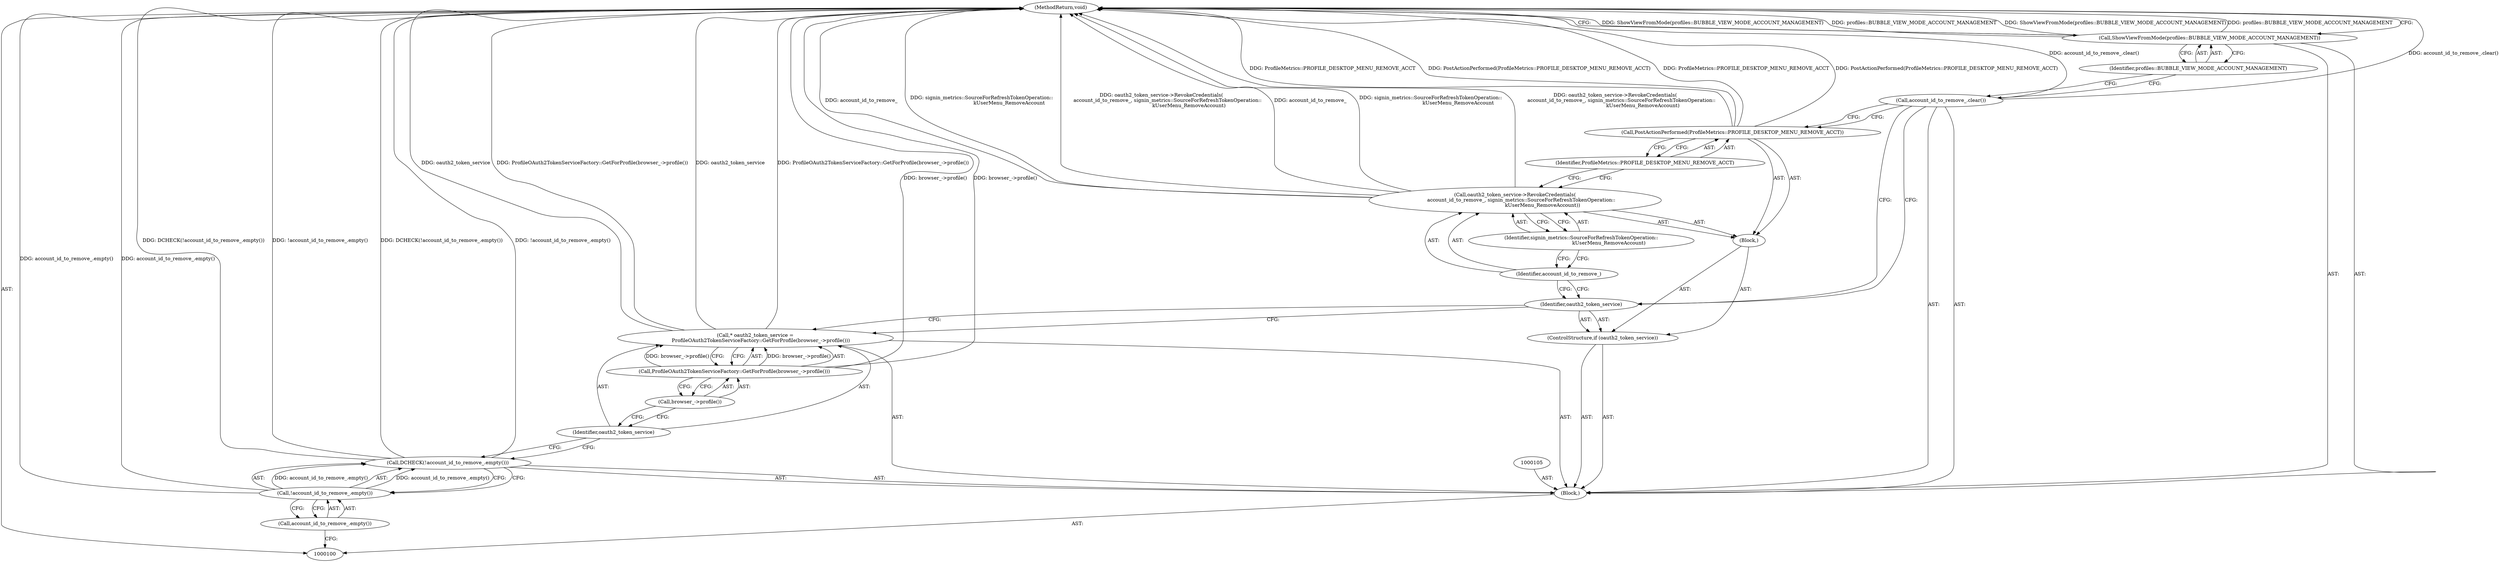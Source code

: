 digraph "0_Chrome_282f53ffdc3b1902da86f6a0791af736837efbf8_3" {
"1000121" [label="(MethodReturn,void)"];
"1000101" [label="(Block,)"];
"1000118" [label="(Call,account_id_to_remove_.clear())"];
"1000120" [label="(Identifier,profiles::BUBBLE_VIEW_MODE_ACCOUNT_MANAGEMENT)"];
"1000119" [label="(Call,ShowViewFromMode(profiles::BUBBLE_VIEW_MODE_ACCOUNT_MANAGEMENT))"];
"1000104" [label="(Call,account_id_to_remove_.empty())"];
"1000102" [label="(Call,DCHECK(!account_id_to_remove_.empty()))"];
"1000103" [label="(Call,!account_id_to_remove_.empty())"];
"1000106" [label="(Call,* oauth2_token_service =\n       ProfileOAuth2TokenServiceFactory::GetForProfile(browser_->profile()))"];
"1000107" [label="(Identifier,oauth2_token_service)"];
"1000109" [label="(Call,browser_->profile())"];
"1000108" [label="(Call,ProfileOAuth2TokenServiceFactory::GetForProfile(browser_->profile()))"];
"1000112" [label="(Block,)"];
"1000110" [label="(ControlStructure,if (oauth2_token_service))"];
"1000111" [label="(Identifier,oauth2_token_service)"];
"1000113" [label="(Call,oauth2_token_service->RevokeCredentials(\n        account_id_to_remove_, signin_metrics::SourceForRefreshTokenOperation::\n                                   kUserMenu_RemoveAccount))"];
"1000115" [label="(Identifier,signin_metrics::SourceForRefreshTokenOperation::\n                                   kUserMenu_RemoveAccount)"];
"1000114" [label="(Identifier,account_id_to_remove_)"];
"1000117" [label="(Identifier,ProfileMetrics::PROFILE_DESKTOP_MENU_REMOVE_ACCT)"];
"1000116" [label="(Call,PostActionPerformed(ProfileMetrics::PROFILE_DESKTOP_MENU_REMOVE_ACCT))"];
"1000121" -> "1000100"  [label="AST: "];
"1000121" -> "1000119"  [label="CFG: "];
"1000116" -> "1000121"  [label="DDG: ProfileMetrics::PROFILE_DESKTOP_MENU_REMOVE_ACCT"];
"1000116" -> "1000121"  [label="DDG: PostActionPerformed(ProfileMetrics::PROFILE_DESKTOP_MENU_REMOVE_ACCT)"];
"1000106" -> "1000121"  [label="DDG: ProfileOAuth2TokenServiceFactory::GetForProfile(browser_->profile())"];
"1000106" -> "1000121"  [label="DDG: oauth2_token_service"];
"1000103" -> "1000121"  [label="DDG: account_id_to_remove_.empty()"];
"1000113" -> "1000121"  [label="DDG: account_id_to_remove_"];
"1000113" -> "1000121"  [label="DDG: signin_metrics::SourceForRefreshTokenOperation::\n                                   kUserMenu_RemoveAccount"];
"1000113" -> "1000121"  [label="DDG: oauth2_token_service->RevokeCredentials(\n        account_id_to_remove_, signin_metrics::SourceForRefreshTokenOperation::\n                                   kUserMenu_RemoveAccount)"];
"1000102" -> "1000121"  [label="DDG: !account_id_to_remove_.empty()"];
"1000102" -> "1000121"  [label="DDG: DCHECK(!account_id_to_remove_.empty())"];
"1000118" -> "1000121"  [label="DDG: account_id_to_remove_.clear()"];
"1000119" -> "1000121"  [label="DDG: ShowViewFromMode(profiles::BUBBLE_VIEW_MODE_ACCOUNT_MANAGEMENT)"];
"1000119" -> "1000121"  [label="DDG: profiles::BUBBLE_VIEW_MODE_ACCOUNT_MANAGEMENT"];
"1000108" -> "1000121"  [label="DDG: browser_->profile()"];
"1000101" -> "1000100"  [label="AST: "];
"1000102" -> "1000101"  [label="AST: "];
"1000105" -> "1000101"  [label="AST: "];
"1000106" -> "1000101"  [label="AST: "];
"1000110" -> "1000101"  [label="AST: "];
"1000118" -> "1000101"  [label="AST: "];
"1000119" -> "1000101"  [label="AST: "];
"1000118" -> "1000101"  [label="AST: "];
"1000118" -> "1000116"  [label="CFG: "];
"1000118" -> "1000111"  [label="CFG: "];
"1000120" -> "1000118"  [label="CFG: "];
"1000118" -> "1000121"  [label="DDG: account_id_to_remove_.clear()"];
"1000120" -> "1000119"  [label="AST: "];
"1000120" -> "1000118"  [label="CFG: "];
"1000119" -> "1000120"  [label="CFG: "];
"1000119" -> "1000101"  [label="AST: "];
"1000119" -> "1000120"  [label="CFG: "];
"1000120" -> "1000119"  [label="AST: "];
"1000121" -> "1000119"  [label="CFG: "];
"1000119" -> "1000121"  [label="DDG: ShowViewFromMode(profiles::BUBBLE_VIEW_MODE_ACCOUNT_MANAGEMENT)"];
"1000119" -> "1000121"  [label="DDG: profiles::BUBBLE_VIEW_MODE_ACCOUNT_MANAGEMENT"];
"1000104" -> "1000103"  [label="AST: "];
"1000104" -> "1000100"  [label="CFG: "];
"1000103" -> "1000104"  [label="CFG: "];
"1000102" -> "1000101"  [label="AST: "];
"1000102" -> "1000103"  [label="CFG: "];
"1000103" -> "1000102"  [label="AST: "];
"1000107" -> "1000102"  [label="CFG: "];
"1000102" -> "1000121"  [label="DDG: !account_id_to_remove_.empty()"];
"1000102" -> "1000121"  [label="DDG: DCHECK(!account_id_to_remove_.empty())"];
"1000103" -> "1000102"  [label="DDG: account_id_to_remove_.empty()"];
"1000103" -> "1000102"  [label="AST: "];
"1000103" -> "1000104"  [label="CFG: "];
"1000104" -> "1000103"  [label="AST: "];
"1000102" -> "1000103"  [label="CFG: "];
"1000103" -> "1000121"  [label="DDG: account_id_to_remove_.empty()"];
"1000103" -> "1000102"  [label="DDG: account_id_to_remove_.empty()"];
"1000106" -> "1000101"  [label="AST: "];
"1000106" -> "1000108"  [label="CFG: "];
"1000107" -> "1000106"  [label="AST: "];
"1000108" -> "1000106"  [label="AST: "];
"1000111" -> "1000106"  [label="CFG: "];
"1000106" -> "1000121"  [label="DDG: ProfileOAuth2TokenServiceFactory::GetForProfile(browser_->profile())"];
"1000106" -> "1000121"  [label="DDG: oauth2_token_service"];
"1000108" -> "1000106"  [label="DDG: browser_->profile()"];
"1000107" -> "1000106"  [label="AST: "];
"1000107" -> "1000102"  [label="CFG: "];
"1000109" -> "1000107"  [label="CFG: "];
"1000109" -> "1000108"  [label="AST: "];
"1000109" -> "1000107"  [label="CFG: "];
"1000108" -> "1000109"  [label="CFG: "];
"1000108" -> "1000106"  [label="AST: "];
"1000108" -> "1000109"  [label="CFG: "];
"1000109" -> "1000108"  [label="AST: "];
"1000106" -> "1000108"  [label="CFG: "];
"1000108" -> "1000121"  [label="DDG: browser_->profile()"];
"1000108" -> "1000106"  [label="DDG: browser_->profile()"];
"1000112" -> "1000110"  [label="AST: "];
"1000113" -> "1000112"  [label="AST: "];
"1000116" -> "1000112"  [label="AST: "];
"1000110" -> "1000101"  [label="AST: "];
"1000111" -> "1000110"  [label="AST: "];
"1000112" -> "1000110"  [label="AST: "];
"1000111" -> "1000110"  [label="AST: "];
"1000111" -> "1000106"  [label="CFG: "];
"1000114" -> "1000111"  [label="CFG: "];
"1000118" -> "1000111"  [label="CFG: "];
"1000113" -> "1000112"  [label="AST: "];
"1000113" -> "1000115"  [label="CFG: "];
"1000114" -> "1000113"  [label="AST: "];
"1000115" -> "1000113"  [label="AST: "];
"1000117" -> "1000113"  [label="CFG: "];
"1000113" -> "1000121"  [label="DDG: account_id_to_remove_"];
"1000113" -> "1000121"  [label="DDG: signin_metrics::SourceForRefreshTokenOperation::\n                                   kUserMenu_RemoveAccount"];
"1000113" -> "1000121"  [label="DDG: oauth2_token_service->RevokeCredentials(\n        account_id_to_remove_, signin_metrics::SourceForRefreshTokenOperation::\n                                   kUserMenu_RemoveAccount)"];
"1000115" -> "1000113"  [label="AST: "];
"1000115" -> "1000114"  [label="CFG: "];
"1000113" -> "1000115"  [label="CFG: "];
"1000114" -> "1000113"  [label="AST: "];
"1000114" -> "1000111"  [label="CFG: "];
"1000115" -> "1000114"  [label="CFG: "];
"1000117" -> "1000116"  [label="AST: "];
"1000117" -> "1000113"  [label="CFG: "];
"1000116" -> "1000117"  [label="CFG: "];
"1000116" -> "1000112"  [label="AST: "];
"1000116" -> "1000117"  [label="CFG: "];
"1000117" -> "1000116"  [label="AST: "];
"1000118" -> "1000116"  [label="CFG: "];
"1000116" -> "1000121"  [label="DDG: ProfileMetrics::PROFILE_DESKTOP_MENU_REMOVE_ACCT"];
"1000116" -> "1000121"  [label="DDG: PostActionPerformed(ProfileMetrics::PROFILE_DESKTOP_MENU_REMOVE_ACCT)"];
}
